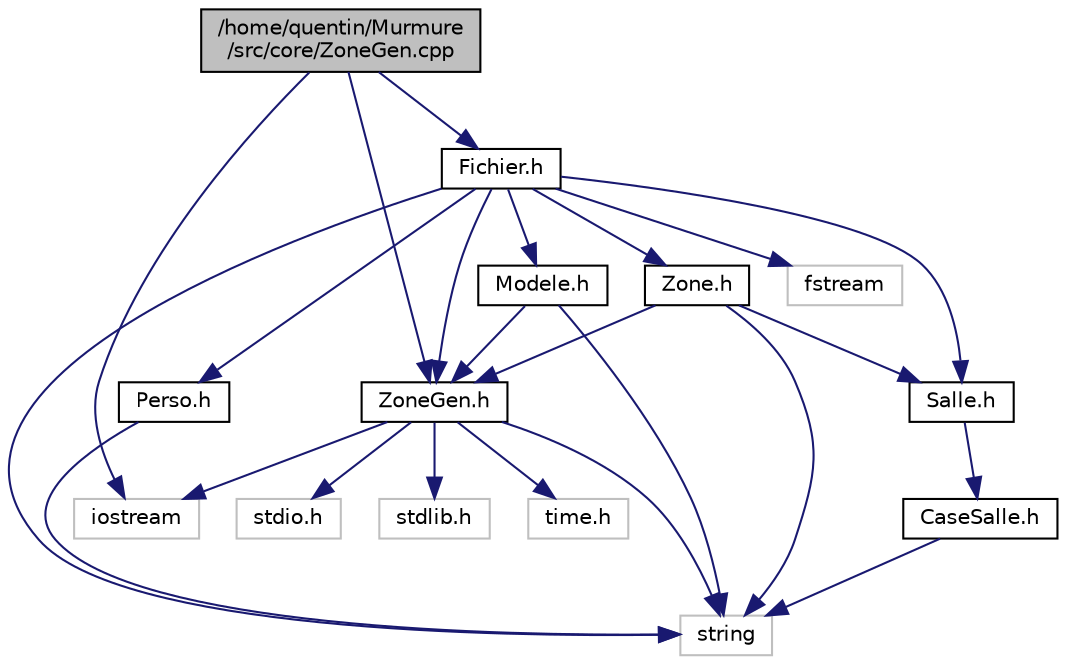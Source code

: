 digraph "/home/quentin/Murmure/src/core/ZoneGen.cpp"
{
  edge [fontname="Helvetica",fontsize="10",labelfontname="Helvetica",labelfontsize="10"];
  node [fontname="Helvetica",fontsize="10",shape=record];
  Node1 [label="/home/quentin/Murmure\l/src/core/ZoneGen.cpp",height=0.2,width=0.4,color="black", fillcolor="grey75", style="filled", fontcolor="black"];
  Node1 -> Node2 [color="midnightblue",fontsize="10",style="solid"];
  Node2 [label="iostream",height=0.2,width=0.4,color="grey75", fillcolor="white", style="filled"];
  Node1 -> Node3 [color="midnightblue",fontsize="10",style="solid"];
  Node3 [label="ZoneGen.h",height=0.2,width=0.4,color="black", fillcolor="white", style="filled",URL="$ZoneGen_8h.html"];
  Node3 -> Node4 [color="midnightblue",fontsize="10",style="solid"];
  Node4 [label="stdio.h",height=0.2,width=0.4,color="grey75", fillcolor="white", style="filled"];
  Node3 -> Node5 [color="midnightblue",fontsize="10",style="solid"];
  Node5 [label="stdlib.h",height=0.2,width=0.4,color="grey75", fillcolor="white", style="filled"];
  Node3 -> Node2 [color="midnightblue",fontsize="10",style="solid"];
  Node3 -> Node6 [color="midnightblue",fontsize="10",style="solid"];
  Node6 [label="string",height=0.2,width=0.4,color="grey75", fillcolor="white", style="filled"];
  Node3 -> Node7 [color="midnightblue",fontsize="10",style="solid"];
  Node7 [label="time.h",height=0.2,width=0.4,color="grey75", fillcolor="white", style="filled"];
  Node1 -> Node8 [color="midnightblue",fontsize="10",style="solid"];
  Node8 [label="Fichier.h",height=0.2,width=0.4,color="black", fillcolor="white", style="filled",URL="$Fichier_8h.html"];
  Node8 -> Node9 [color="midnightblue",fontsize="10",style="solid"];
  Node9 [label="fstream",height=0.2,width=0.4,color="grey75", fillcolor="white", style="filled"];
  Node8 -> Node6 [color="midnightblue",fontsize="10",style="solid"];
  Node8 -> Node10 [color="midnightblue",fontsize="10",style="solid"];
  Node10 [label="Salle.h",height=0.2,width=0.4,color="black", fillcolor="white", style="filled",URL="$Salle_8h.html",tooltip="Header du module Salle. "];
  Node10 -> Node11 [color="midnightblue",fontsize="10",style="solid"];
  Node11 [label="CaseSalle.h",height=0.2,width=0.4,color="black", fillcolor="white", style="filled",URL="$CaseSalle_8h.html",tooltip="Header du module CaseSalle. "];
  Node11 -> Node6 [color="midnightblue",fontsize="10",style="solid"];
  Node8 -> Node3 [color="midnightblue",fontsize="10",style="solid"];
  Node8 -> Node12 [color="midnightblue",fontsize="10",style="solid"];
  Node12 [label="Zone.h",height=0.2,width=0.4,color="black", fillcolor="white", style="filled",URL="$Zone_8h.html",tooltip="Header de la class Zone. "];
  Node12 -> Node10 [color="midnightblue",fontsize="10",style="solid"];
  Node12 -> Node3 [color="midnightblue",fontsize="10",style="solid"];
  Node12 -> Node6 [color="midnightblue",fontsize="10",style="solid"];
  Node8 -> Node13 [color="midnightblue",fontsize="10",style="solid"];
  Node13 [label="Perso.h",height=0.2,width=0.4,color="black", fillcolor="white", style="filled",URL="$Perso_8h.html"];
  Node13 -> Node6 [color="midnightblue",fontsize="10",style="solid"];
  Node8 -> Node14 [color="midnightblue",fontsize="10",style="solid"];
  Node14 [label="Modele.h",height=0.2,width=0.4,color="black", fillcolor="white", style="filled",URL="$Modele_8h.html",tooltip="Header du module Modele. "];
  Node14 -> Node3 [color="midnightblue",fontsize="10",style="solid"];
  Node14 -> Node6 [color="midnightblue",fontsize="10",style="solid"];
}
